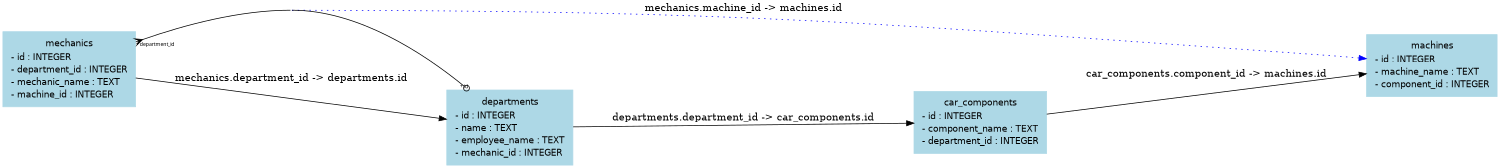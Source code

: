 digraph G {
	graph [size="10,10!", dpi=300, ranksep=1.5, nodesep=1.0, bb="0,0,1543.8,158.12",
		concentrate=True,
		mode=ipsep,
		overlap=ipsep,
		prog=dot,
		rankdir=LR,
		sep=0.01
	];
	node [shape=box, style=filled, color=lightblue, fontcolor=black, fontsize=12, fontname=Helvetica, label="\N"];
	car_components	[color=lightblue,
		fontcolor=black,
		fontname=Helvetica,
		fontsize=12,
		height=1.1806,
		label=<<TABLE BORDER="1" CELLBORDER="0" CELLSPACING="0"><TR><TD ALIGN="CENTER">car_components</TD></TR><TR><TD BORDER="1" CELLPADDING="0"></TD></TR><TR><TD ALIGN="LEFT" PORT="id">- id : INTEGER</TD></TR><TR><TD ALIGN="LEFT" PORT="component_name">- component_name : TEXT</TD></TR><TR><TD ALIGN="LEFT" PORT="department_id">- department_id : INTEGER</TD></TR></TABLE>>,
		pos="998.88,101.5",
		shape=box,
		style=filled,
		width=2.3368];
	machines	[color=lightblue,
		fontcolor=black,
		fontname=Helvetica,
		fontsize=12,
		height=1.1806,
		label=<<TABLE BORDER="1" CELLBORDER="0" CELLSPACING="0"><TR><TD ALIGN="CENTER">machines</TD></TR><TR><TD BORDER="1" CELLPADDING="0"></TD></TR><TR><TD ALIGN="LEFT" PORT="id">- id : INTEGER</TD></TR><TR><TD ALIGN="LEFT" PORT="machine_name">- machine_name : TEXT</TD></TR><TR><TD ALIGN="LEFT" PORT="component_id">- component_id : INTEGER</TD></TR></TABLE>>,
		pos="1460,42.5",
		shape=box,
		style=filled,
		width=2.3264];
	car_components -> machines	[color=black,
		label="car_components.component_id -> machines.id",
		lp="1229.6,95.492",
		pos="e,1375.8,53.192 1083.3,90.781 1162.6,80.586 1281.8,65.266 1364.6,54.628",
		style=solid];
	departments	[color=lightblue,
		fontcolor=black,
		fontname=Helvetica,
		fontsize=12,
		height=1.434,
		label=<<TABLE BORDER="1" CELLBORDER="0" CELLSPACING="0"><TR><TD ALIGN="CENTER">departments</TD></TR><TR><TD BORDER="1" CELLPADDING="0"></TD></TR><TR><TD ALIGN="LEFT" PORT="id">- id : INTEGER</TD></TR><TR><TD ALIGN="LEFT" PORT="name">- name : TEXT</TD></TR><TR><TD ALIGN="LEFT" PORT="employee_name">- employee_name : TEXT</TD></TR><TR><TD ALIGN="LEFT" PORT="mechanic_id">- mechanic_id : INTEGER</TD></TR></TABLE>>,
		pos="525.75,106.5",
		shape=box,
		style=filled,
		width=2.2222];
	departments -> car_components	[color=black,
		label="departments.department_id -> car_components.id",
		lp="760.25,113.67",
		pos="e,914.59,102.38 606.14,105.66 688.08,104.79 815.91,103.43 903.1,102.51",
		style=solid];
	mechanics	[color=lightblue,
		fontcolor=black,
		fontname=Helvetica,
		fontsize=12,
		height=1.434,
		label=<<TABLE BORDER="1" CELLBORDER="0" CELLSPACING="0"><TR><TD ALIGN="CENTER">mechanics</TD></TR><TR><TD BORDER="1" CELLPADDING="0"></TD></TR><TR><TD ALIGN="LEFT" PORT="id">- id : INTEGER</TD></TR><TR><TD ALIGN="LEFT" PORT="department_id">- department_id : INTEGER</TD></TR><TR><TD ALIGN="LEFT" PORT="mechanic_name">- mechanic_name : TEXT</TD></TR><TR><TD ALIGN="LEFT" PORT="machine_id">- machine_id : INTEGER</TD></TR></TABLE>>,
		pos="84.125,74.5",
		shape=box,
		style=filled,
		width=2.3368];
	mechanics -> departments	[arrowhead=odot,
		arrowtail=crow,
		dir=both,
		fontname="Bitstream-Vera Sans",
		fontsize=7.0,
		head_lp="439.15,101.74",
		headlabel="+ id",
		pos="s,168.6,90.265 e,445.53,106.24 178.88,91.638 181.36,91.946 183.82,92.235 186.25,92.5 271.06,101.76 368.43,105.02 436.9,106.11",
		tail_lp="194.48,94.765",
		taillabel="+ department_id"];
	mechanics -> departments	[color=black,
		label="mechanics.department_id -> departments.id",
		lp="307,80.25",
		pos="e,445.4,75.855 168.53,65.684 238.33,60.26 340.26,56.905 427.75,72 429.93,72.376 432.13,72.796 434.33,73.256",
		style=solid];
	mechanics -> machines	[color=blue,
		label="mechanics.machine_id -> machines.id",
		lp="760.25,50.328",
		pos="e,1375.9,41.53 168.62,59.657 174.57,58.847 180.5,58.114 186.25,57.5 301.05,45.241 330.33,48.338 445.75,45.5 783.67,37.19 1185.2,\
39.665 1364.4,41.416",
		style=dotted];
}
